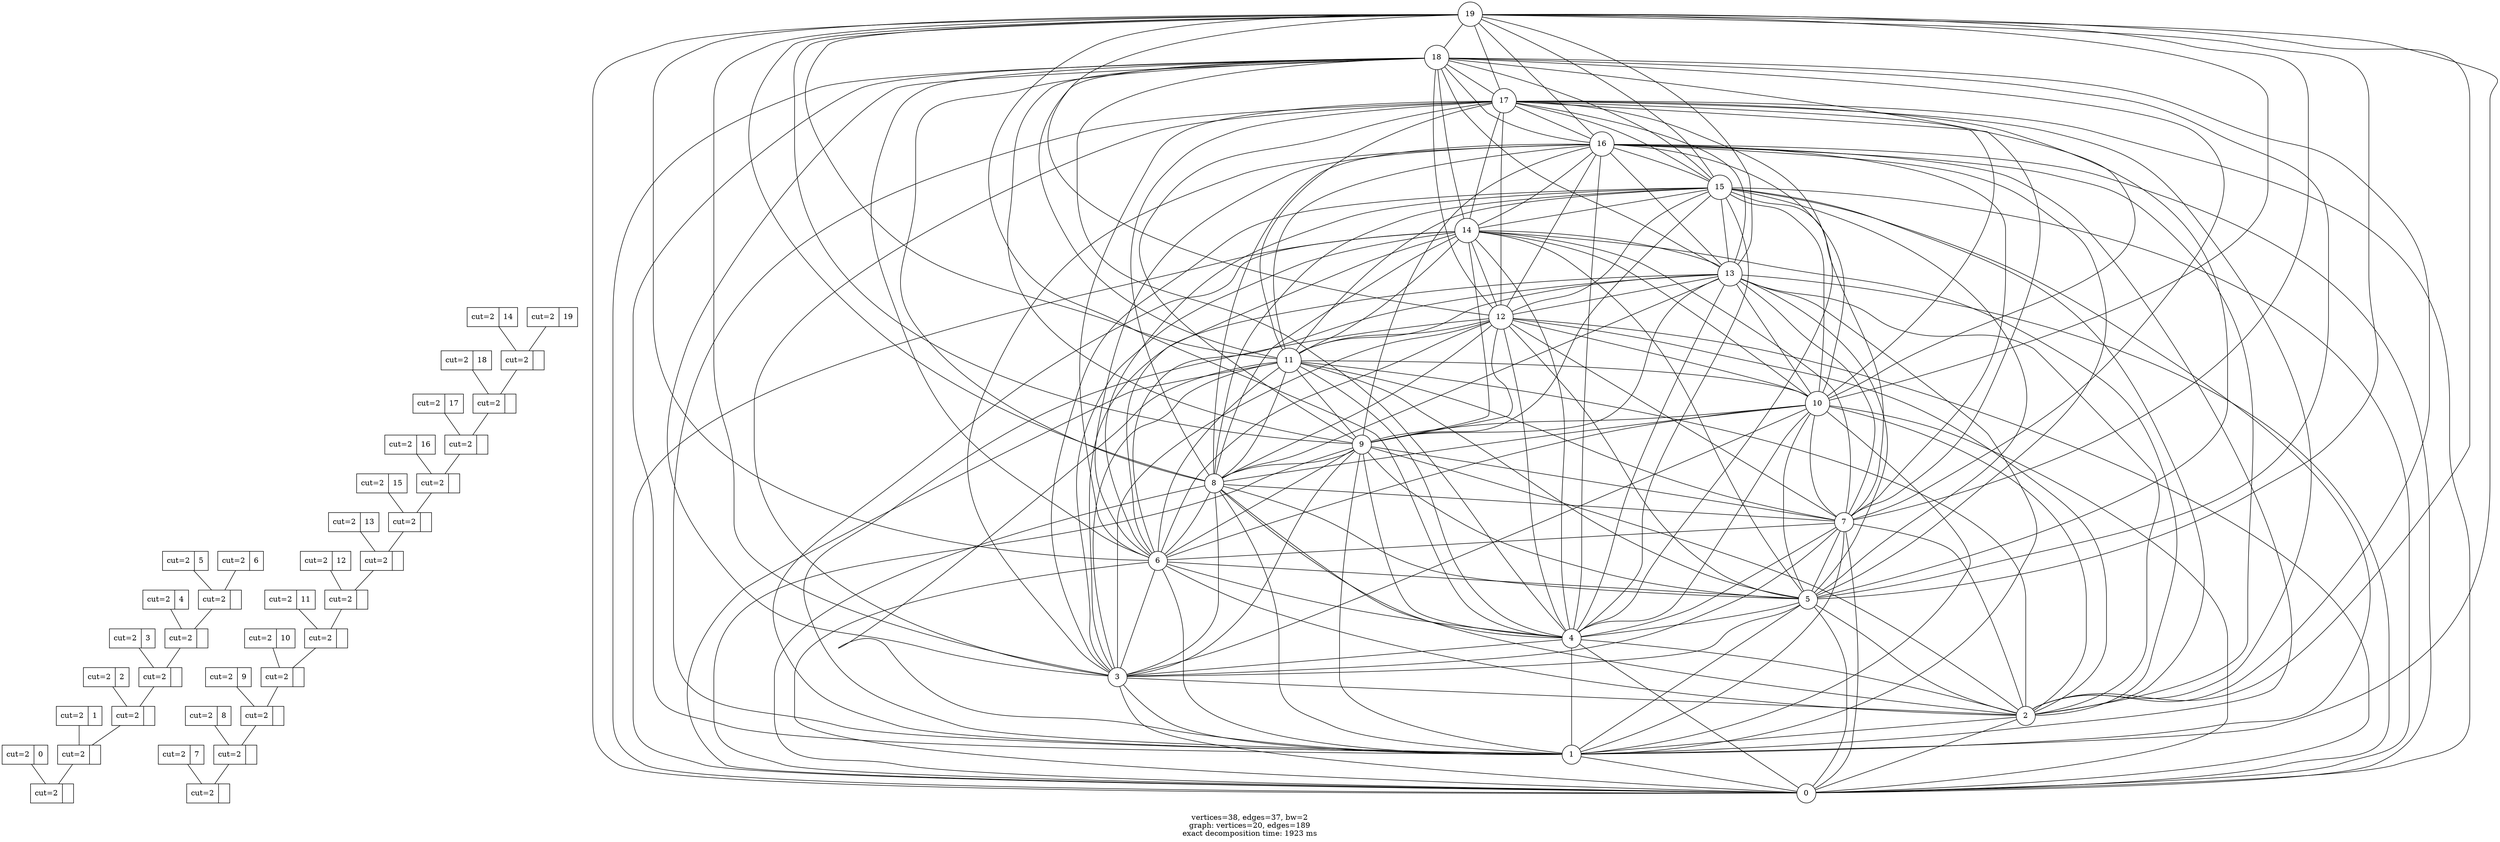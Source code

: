 graph {
label = "\nvertices=38, edges=37, bw=2\ngraph: vertices=20, edges=189\nexact decomposition time: 1923 ms"; 
rankdir = BT;
node [shape = record]
15431769 [ label = " cut=2 | " ];
19551481 [ label = " cut=2 | <n0> 0" ];
3203712 [ label = " cut=2 | " ];
23491286 [ label = " cut=2 | <n1> 1" ];
16602326 [ label = " cut=2 | " ];
30191657 [ label = " cut=2 | <n2> 2" ];
21061094 [ label = " cut=2 | " ];
8116722 [ label = " cut=2 | <n3> 3" ];
18992192 [ label = " cut=2 | " ];
32019423 [ label = " cut=2 | <n4> 4" ];
4469286 [ label = " cut=2 | " ];
20471808 [ label = " cut=2 | <n5> 5" ];
2544881 [ label = " cut=2 | <n6> 6" ];
23473608 [ label = " cut=2 | " ];
21480956 [ label = " cut=2 | <n7> 7" ];
18303751 [ label = " cut=2 | " ];
4115088 [ label = " cut=2 | <n8> 8" ];
6609937 [ label = " cut=2 | " ];
28057572 [ label = " cut=2 | <n9> 9" ];
23188331 [ label = " cut=2 | " ];
25107363 [ label = " cut=2 | <n10> 10" ];
32476403 [ label = " cut=2 | " ];
970110 [ label = " cut=2 | <n11> 11" ];
30744772 [ label = " cut=2 | " ];
22691179 [ label = " cut=2 | <n12> 12" ];
24529889 [ label = " cut=2 | " ];
24105143 [ label = " cut=2 | <n13> 13" ];
32481053 [ label = " cut=2 | " ];
12014584 [ label = " cut=2 | <n15> 15" ];
32099189 [ label = " cut=2 | " ];
2917593 [ label = " cut=2 | <n16> 16" ];
12960684 [ label = " cut=2 | " ];
28405330 [ label = " cut=2 | <n17> 17" ];
29485609 [ label = " cut=2 | " ];
7224672 [ label = " cut=2 | <n18> 18" ];
25142878 [ label = " cut=2 | " ];
25396707 [ label = " cut=2 | <n14> 14" ];
30090737 [ label = " cut=2 | <n19> 19" ];
"15431769" -- "19551481";
"15431769" -- "3203712";
"3203712" -- "23491286";
"3203712" -- "16602326";
"16602326" -- "30191657";
"16602326" -- "21061094";
"21061094" -- "8116722";
"21061094" -- "18992192";
"18992192" -- "32019423";
"18992192" -- "4469286";
"4469286" -- "20471808";
"4469286" -- "2544881";
"23473608" -- "21480956";
"23473608" -- "18303751";
"18303751" -- "4115088";
"18303751" -- "6609937";
"6609937" -- "28057572";
"6609937" -- "23188331";
"23188331" -- "25107363";
"23188331" -- "32476403";
"32476403" -- "970110";
"32476403" -- "30744772";
"30744772" -- "22691179";
"30744772" -- "24529889";
"24529889" -- "24105143";
"24529889" -- "32481053";
"32481053" -- "12014584";
"32481053" -- "32099189";
"32099189" -- "2917593";
"32099189" -- "12960684";
"12960684" -- "28405330";
"12960684" -- "29485609";
"29485609" -- "7224672";
"29485609" -- "25142878";
"25142878" -- "25396707";
"25142878" -- "30090737";
subgraph realgraph {
node [shape=circle]label = "real graph"; 
7668057 [ label = "0" ];
28027784 [ label = "1" ];
25853693 [ label = "2" ];
26680060 [ label = "3" ];
23910357 [ label = "4" ];
13495805 [ label = "5" ];
29596205 [ label = "6" ];
12528990 [ label = "7" ];
20688146 [ label = "8" ];
14651377 [ label = "9" ];
23276589 [ label = "10" ];
32077430 [ label = "11" ];
6308367 [ label = "12" ];
26281671 [ label = "13" ];
5506056 [ label = "14" ];
30721564 [ label = "15" ];
1729135 [ label = "16" ];
3449340 [ label = "17" ];
24561483 [ label = "18" ];
18237215 [ label = "19" ];
"7668057" -- "28027784";
"7668057" -- "25853693";
"7668057" -- "26680060";
"7668057" -- "23910357";
"7668057" -- "13495805";
"7668057" -- "29596205";
"7668057" -- "12528990";
"7668057" -- "20688146";
"7668057" -- "14651377";
"7668057" -- "23276589";
"7668057" -- "32077430";
"7668057" -- "6308367";
"7668057" -- "26281671";
"7668057" -- "5506056";
"7668057" -- "30721564";
"7668057" -- "1729135";
"7668057" -- "3449340";
"7668057" -- "24561483";
"7668057" -- "18237215";
"28027784" -- "25853693";
"28027784" -- "26680060";
"28027784" -- "23910357";
"28027784" -- "13495805";
"28027784" -- "29596205";
"28027784" -- "12528990";
"28027784" -- "20688146";
"28027784" -- "14651377";
"28027784" -- "23276589";
"28027784" -- "32077430";
"28027784" -- "6308367";
"28027784" -- "26281671";
"28027784" -- "5506056";
"28027784" -- "30721564";
"28027784" -- "1729135";
"28027784" -- "3449340";
"28027784" -- "24561483";
"28027784" -- "18237215";
"25853693" -- "26680060";
"25853693" -- "23910357";
"25853693" -- "13495805";
"25853693" -- "29596205";
"25853693" -- "12528990";
"25853693" -- "20688146";
"25853693" -- "14651377";
"25853693" -- "23276589";
"25853693" -- "32077430";
"25853693" -- "6308367";
"25853693" -- "26281671";
"25853693" -- "5506056";
"25853693" -- "30721564";
"25853693" -- "1729135";
"25853693" -- "3449340";
"25853693" -- "24561483";
"25853693" -- "18237215";
"26680060" -- "23910357";
"26680060" -- "13495805";
"26680060" -- "29596205";
"26680060" -- "12528990";
"26680060" -- "20688146";
"26680060" -- "14651377";
"26680060" -- "23276589";
"26680060" -- "32077430";
"26680060" -- "6308367";
"26680060" -- "26281671";
"26680060" -- "5506056";
"26680060" -- "30721564";
"26680060" -- "1729135";
"26680060" -- "3449340";
"26680060" -- "24561483";
"26680060" -- "18237215";
"23910357" -- "13495805";
"23910357" -- "29596205";
"23910357" -- "12528990";
"23910357" -- "20688146";
"23910357" -- "14651377";
"23910357" -- "23276589";
"23910357" -- "32077430";
"23910357" -- "6308367";
"23910357" -- "26281671";
"23910357" -- "5506056";
"23910357" -- "30721564";
"23910357" -- "1729135";
"23910357" -- "3449340";
"23910357" -- "24561483";
"23910357" -- "18237215";
"13495805" -- "29596205";
"13495805" -- "12528990";
"13495805" -- "20688146";
"13495805" -- "14651377";
"13495805" -- "23276589";
"13495805" -- "32077430";
"13495805" -- "6308367";
"13495805" -- "26281671";
"13495805" -- "5506056";
"13495805" -- "30721564";
"13495805" -- "1729135";
"13495805" -- "3449340";
"13495805" -- "24561483";
"13495805" -- "18237215";
"29596205" -- "12528990";
"29596205" -- "20688146";
"29596205" -- "14651377";
"29596205" -- "23276589";
"29596205" -- "32077430";
"29596205" -- "6308367";
"29596205" -- "26281671";
"29596205" -- "5506056";
"29596205" -- "30721564";
"29596205" -- "1729135";
"29596205" -- "3449340";
"29596205" -- "24561483";
"29596205" -- "18237215";
"12528990" -- "20688146";
"12528990" -- "14651377";
"12528990" -- "23276589";
"12528990" -- "32077430";
"12528990" -- "6308367";
"12528990" -- "26281671";
"12528990" -- "5506056";
"12528990" -- "30721564";
"12528990" -- "1729135";
"12528990" -- "3449340";
"12528990" -- "24561483";
"12528990" -- "18237215";
"20688146" -- "14651377";
"20688146" -- "23276589";
"20688146" -- "32077430";
"20688146" -- "6308367";
"20688146" -- "26281671";
"20688146" -- "5506056";
"20688146" -- "30721564";
"20688146" -- "1729135";
"20688146" -- "3449340";
"20688146" -- "24561483";
"20688146" -- "18237215";
"14651377" -- "23276589";
"14651377" -- "32077430";
"14651377" -- "6308367";
"14651377" -- "26281671";
"14651377" -- "5506056";
"14651377" -- "30721564";
"14651377" -- "1729135";
"14651377" -- "3449340";
"14651377" -- "24561483";
"14651377" -- "18237215";
"23276589" -- "32077430";
"23276589" -- "6308367";
"23276589" -- "26281671";
"23276589" -- "5506056";
"23276589" -- "30721564";
"23276589" -- "1729135";
"23276589" -- "3449340";
"23276589" -- "24561483";
"23276589" -- "18237215";
"32077430" -- "6308367";
"32077430" -- "26281671";
"32077430" -- "5506056";
"32077430" -- "30721564";
"32077430" -- "1729135";
"32077430" -- "3449340";
"32077430" -- "24561483";
"32077430" -- "18237215";
"6308367" -- "26281671";
"6308367" -- "5506056";
"6308367" -- "30721564";
"6308367" -- "1729135";
"6308367" -- "3449340";
"6308367" -- "24561483";
"6308367" -- "18237215";
"26281671" -- "5506056";
"26281671" -- "30721564";
"26281671" -- "1729135";
"26281671" -- "3449340";
"26281671" -- "24561483";
"26281671" -- "18237215";
"5506056" -- "30721564";
"5506056" -- "1729135";
"5506056" -- "3449340";
"5506056" -- "24561483";
"30721564" -- "1729135";
"30721564" -- "3449340";
"30721564" -- "24561483";
"30721564" -- "18237215";
"1729135" -- "3449340";
"1729135" -- "24561483";
"1729135" -- "18237215";
"3449340" -- "24561483";
"3449340" -- "18237215";
"24561483" -- "18237215";
}
}
